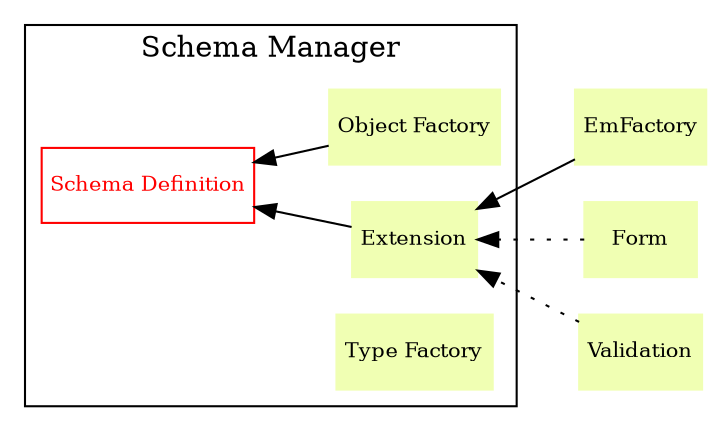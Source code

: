 digraph G {
    node [shape=box,style=filled,color=".2 .3 1.0",fontsize=10,margin="0.05"];
    rankdir="RL";
    subgraph cluster__sm {
        label = "Schema Manager";
        sd [label="Schema Definition", shape=record, style="", fontcolor=red, color=red];
        of [label="Object Factory"];
        extension [label="Extension"];
        tf [label="Type Factory"];

        extension -> sd;
        of -> sd;
    }

    ext_emf [label="EmFactory"];
    ext_form [label="Form"];
    ext_validation [label="Validation"];

    ext_emf -> extension;
    ext_form -> extension [style=dotted];
    ext_validation -> extension [style=dotted];
}
